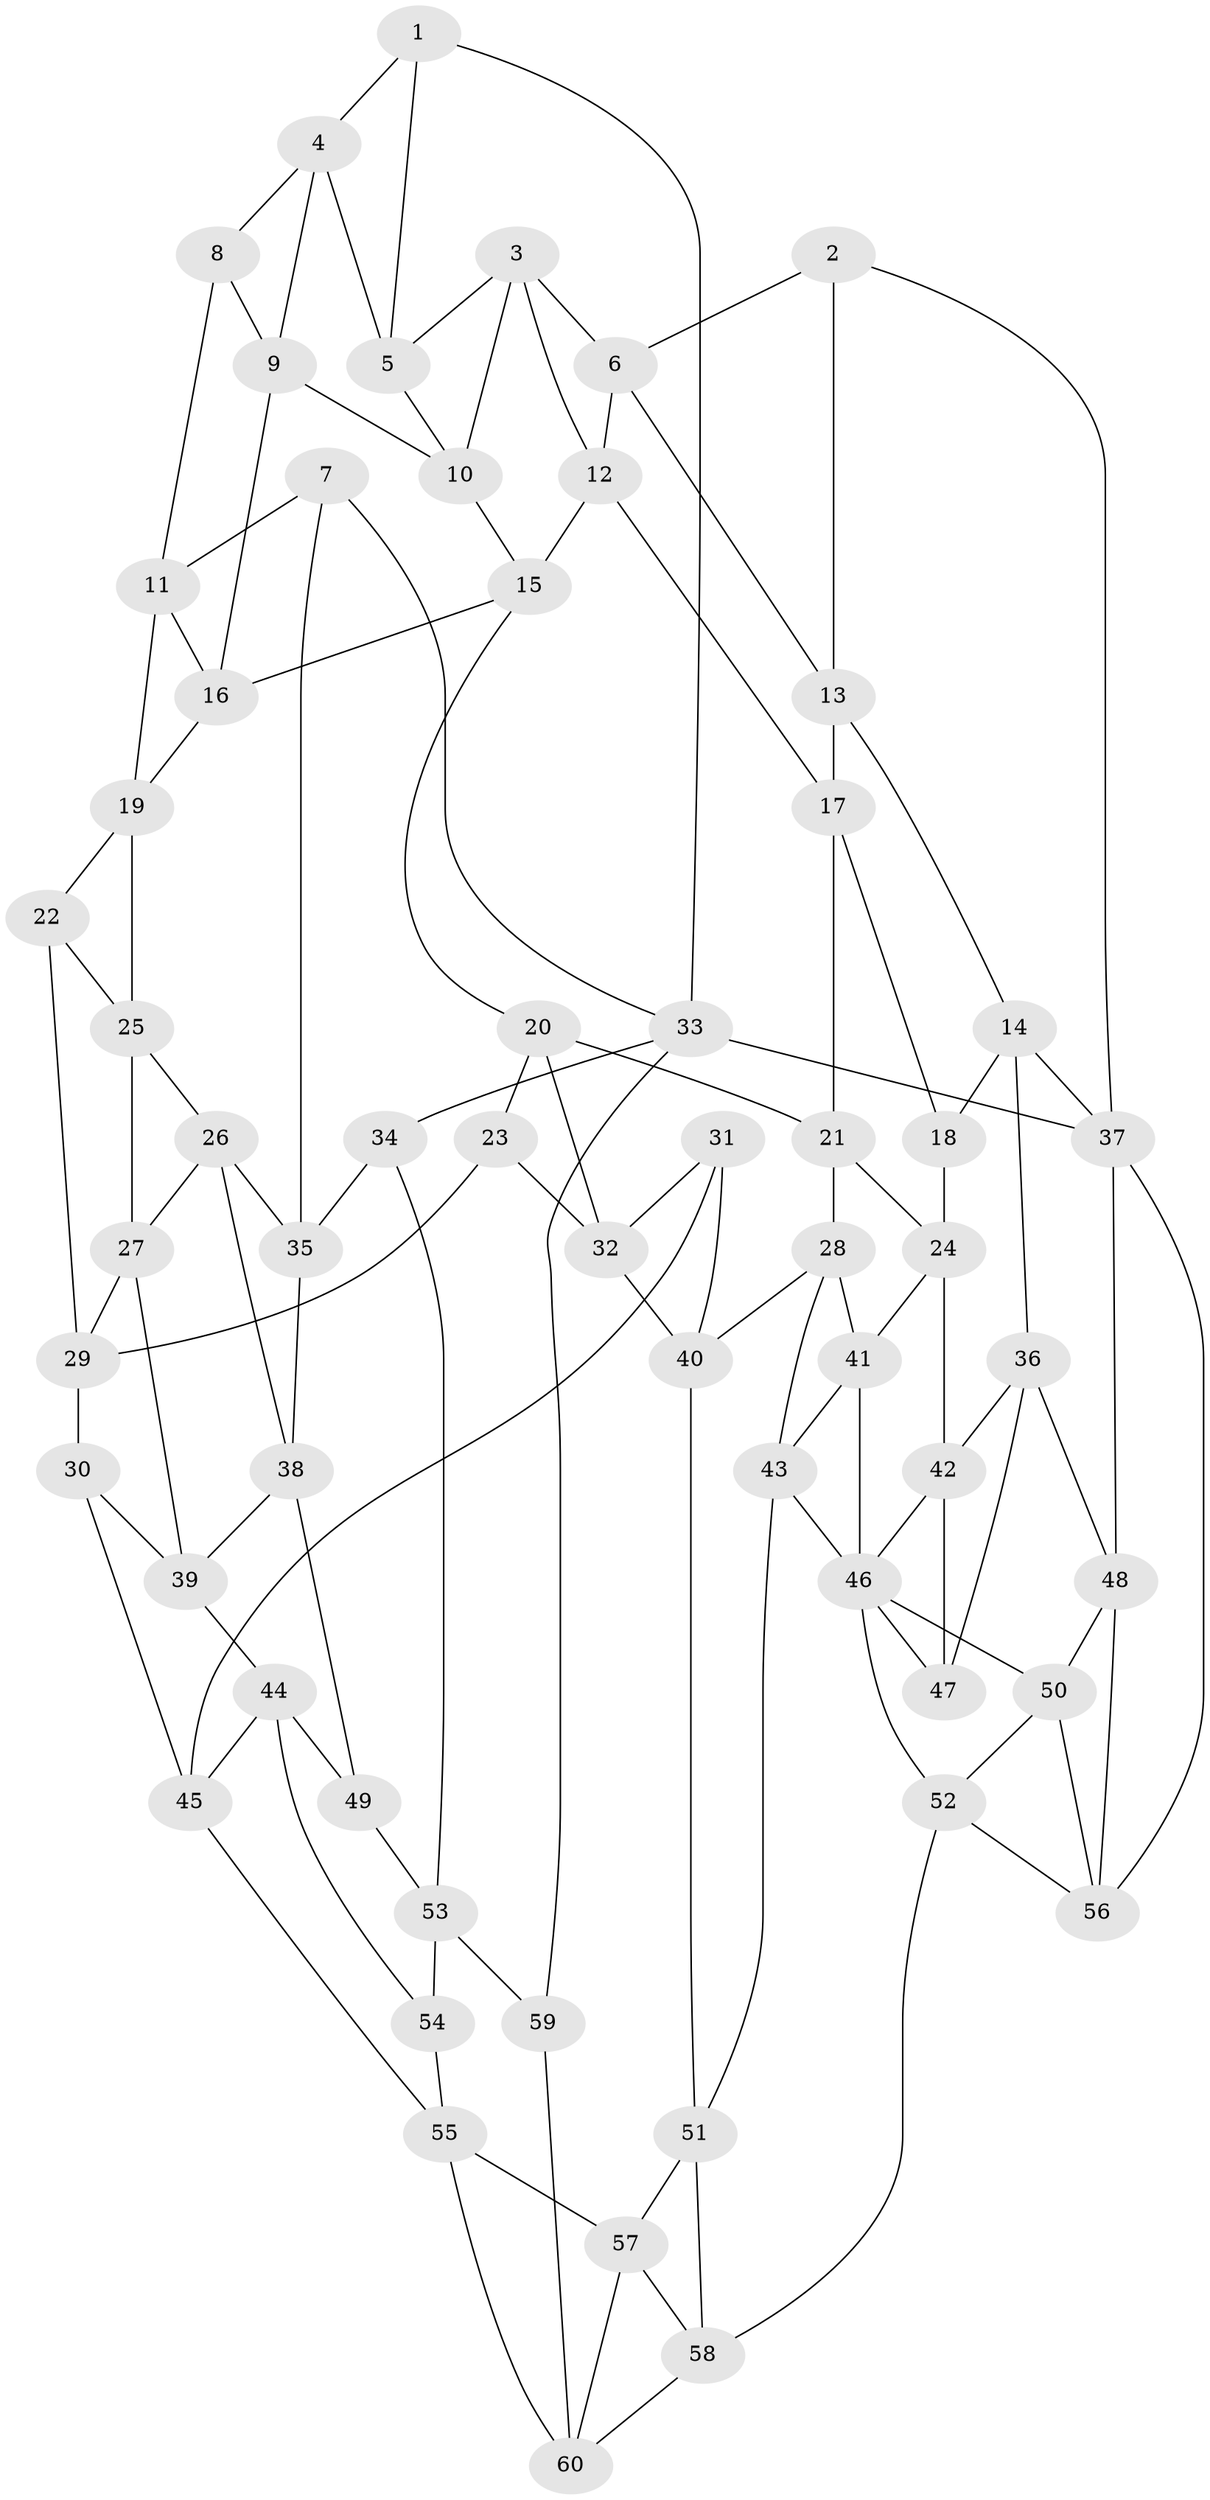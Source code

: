 // original degree distribution, {3: 0.016666666666666666, 4: 0.26666666666666666, 5: 0.4666666666666667, 6: 0.25}
// Generated by graph-tools (version 1.1) at 2025/51/03/09/25 03:51:04]
// undirected, 60 vertices, 115 edges
graph export_dot {
graph [start="1"]
  node [color=gray90,style=filled];
  1;
  2;
  3;
  4;
  5;
  6;
  7;
  8;
  9;
  10;
  11;
  12;
  13;
  14;
  15;
  16;
  17;
  18;
  19;
  20;
  21;
  22;
  23;
  24;
  25;
  26;
  27;
  28;
  29;
  30;
  31;
  32;
  33;
  34;
  35;
  36;
  37;
  38;
  39;
  40;
  41;
  42;
  43;
  44;
  45;
  46;
  47;
  48;
  49;
  50;
  51;
  52;
  53;
  54;
  55;
  56;
  57;
  58;
  59;
  60;
  1 -- 4 [weight=1.0];
  1 -- 5 [weight=1.0];
  1 -- 33 [weight=1.0];
  2 -- 6 [weight=1.0];
  2 -- 13 [weight=1.0];
  2 -- 37 [weight=1.0];
  3 -- 5 [weight=1.0];
  3 -- 6 [weight=1.0];
  3 -- 10 [weight=1.0];
  3 -- 12 [weight=1.0];
  4 -- 5 [weight=1.0];
  4 -- 8 [weight=1.0];
  4 -- 9 [weight=1.0];
  5 -- 10 [weight=1.0];
  6 -- 12 [weight=1.0];
  6 -- 13 [weight=1.0];
  7 -- 11 [weight=1.0];
  7 -- 33 [weight=1.0];
  7 -- 35 [weight=1.0];
  8 -- 9 [weight=1.0];
  8 -- 11 [weight=1.0];
  9 -- 10 [weight=1.0];
  9 -- 16 [weight=1.0];
  10 -- 15 [weight=1.0];
  11 -- 16 [weight=1.0];
  11 -- 19 [weight=1.0];
  12 -- 15 [weight=1.0];
  12 -- 17 [weight=1.0];
  13 -- 14 [weight=1.0];
  13 -- 17 [weight=1.0];
  14 -- 18 [weight=1.0];
  14 -- 36 [weight=1.0];
  14 -- 37 [weight=1.0];
  15 -- 16 [weight=1.0];
  15 -- 20 [weight=1.0];
  16 -- 19 [weight=1.0];
  17 -- 18 [weight=1.0];
  17 -- 21 [weight=1.0];
  18 -- 24 [weight=1.0];
  19 -- 22 [weight=1.0];
  19 -- 25 [weight=1.0];
  20 -- 21 [weight=1.0];
  20 -- 23 [weight=1.0];
  20 -- 32 [weight=1.0];
  21 -- 24 [weight=1.0];
  21 -- 28 [weight=1.0];
  22 -- 25 [weight=1.0];
  22 -- 29 [weight=1.0];
  23 -- 29 [weight=1.0];
  23 -- 32 [weight=1.0];
  24 -- 41 [weight=1.0];
  24 -- 42 [weight=1.0];
  25 -- 26 [weight=1.0];
  25 -- 27 [weight=1.0];
  26 -- 27 [weight=1.0];
  26 -- 35 [weight=1.0];
  26 -- 38 [weight=1.0];
  27 -- 29 [weight=1.0];
  27 -- 39 [weight=1.0];
  28 -- 40 [weight=1.0];
  28 -- 41 [weight=1.0];
  28 -- 43 [weight=1.0];
  29 -- 30 [weight=1.0];
  30 -- 39 [weight=1.0];
  30 -- 45 [weight=1.0];
  31 -- 32 [weight=1.0];
  31 -- 40 [weight=1.0];
  31 -- 45 [weight=1.0];
  32 -- 40 [weight=1.0];
  33 -- 34 [weight=1.0];
  33 -- 37 [weight=2.0];
  33 -- 59 [weight=1.0];
  34 -- 35 [weight=1.0];
  34 -- 53 [weight=1.0];
  35 -- 38 [weight=1.0];
  36 -- 42 [weight=1.0];
  36 -- 47 [weight=1.0];
  36 -- 48 [weight=1.0];
  37 -- 48 [weight=1.0];
  37 -- 56 [weight=1.0];
  38 -- 39 [weight=1.0];
  38 -- 49 [weight=1.0];
  39 -- 44 [weight=1.0];
  40 -- 51 [weight=1.0];
  41 -- 43 [weight=1.0];
  41 -- 46 [weight=1.0];
  42 -- 46 [weight=1.0];
  42 -- 47 [weight=1.0];
  43 -- 46 [weight=1.0];
  43 -- 51 [weight=1.0];
  44 -- 45 [weight=1.0];
  44 -- 49 [weight=1.0];
  44 -- 54 [weight=1.0];
  45 -- 55 [weight=1.0];
  46 -- 47 [weight=1.0];
  46 -- 50 [weight=1.0];
  46 -- 52 [weight=1.0];
  48 -- 50 [weight=1.0];
  48 -- 56 [weight=1.0];
  49 -- 53 [weight=1.0];
  50 -- 52 [weight=1.0];
  50 -- 56 [weight=1.0];
  51 -- 57 [weight=1.0];
  51 -- 58 [weight=1.0];
  52 -- 56 [weight=1.0];
  52 -- 58 [weight=1.0];
  53 -- 54 [weight=1.0];
  53 -- 59 [weight=1.0];
  54 -- 55 [weight=1.0];
  55 -- 57 [weight=1.0];
  55 -- 60 [weight=1.0];
  57 -- 58 [weight=1.0];
  57 -- 60 [weight=1.0];
  58 -- 60 [weight=1.0];
  59 -- 60 [weight=1.0];
}
